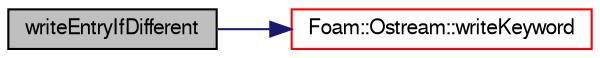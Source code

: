 digraph "writeEntryIfDifferent"
{
  bgcolor="transparent";
  edge [fontname="FreeSans",fontsize="10",labelfontname="FreeSans",labelfontsize="10"];
  node [fontname="FreeSans",fontsize="10",shape=record];
  rankdir="LR";
  Node2268 [label="writeEntryIfDifferent",height=0.2,width=0.4,color="black", fillcolor="grey75", style="filled", fontcolor="black"];
  Node2268 -> Node2269 [color="midnightblue",fontsize="10",style="solid",fontname="FreeSans"];
  Node2269 [label="Foam::Ostream::writeKeyword",height=0.2,width=0.4,color="red",URL="$a26238.html#a3c58b2bb9174ea3c4a5fa58095d1290e",tooltip="Write the keyword followed by an appropriate indentation. "];
}
